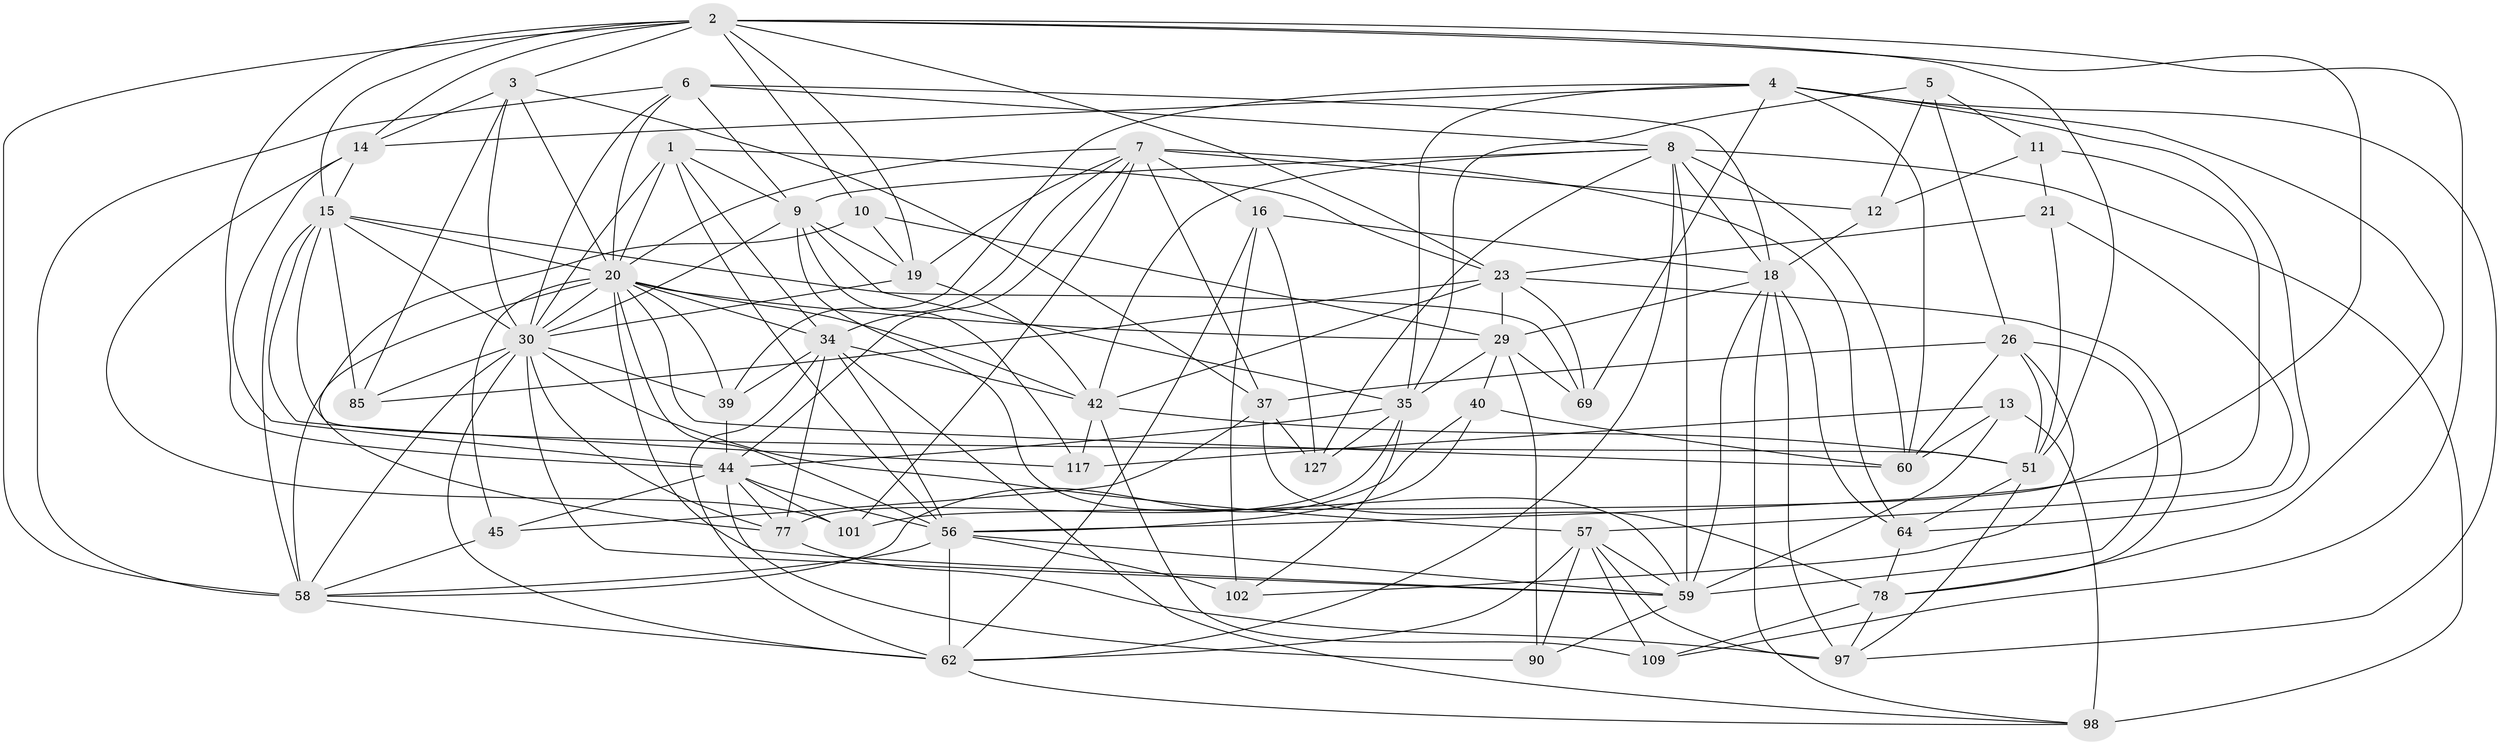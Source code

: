 // original degree distribution, {4: 1.0}
// Generated by graph-tools (version 1.1) at 2025/20/03/04/25 18:20:59]
// undirected, 52 vertices, 172 edges
graph export_dot {
graph [start="1"]
  node [color=gray90,style=filled];
  1 [super="+65+89"];
  2 [super="+32+43"];
  3 [super="+67"];
  4 [super="+63+132"];
  5;
  6 [super="+92"];
  7 [super="+17+27"];
  8 [super="+24+25"];
  9 [super="+106"];
  10;
  11;
  12;
  13;
  14 [super="+54"];
  15 [super="+61+71+80"];
  16 [super="+108"];
  18 [super="+41+49"];
  19 [super="+33"];
  20 [super="+38+96+22"];
  21;
  23 [super="+36+128"];
  26 [super="+125"];
  29 [super="+121+79"];
  30 [super="+76+83+75+91"];
  34 [super="+73+52"];
  35 [super="+47+68"];
  37 [super="+48"];
  39 [super="+112"];
  40;
  42 [super="+50+111"];
  44 [super="+81+53+55"];
  45;
  51 [super="+120"];
  56 [super="+95+93"];
  57 [super="+88+70"];
  58 [super="+118+107"];
  59 [super="+66+82+84"];
  60 [super="+129"];
  62 [super="+104+72+115"];
  64 [super="+94"];
  69;
  77 [super="+87"];
  78 [super="+114"];
  85;
  90;
  97 [super="+105"];
  98 [super="+103"];
  101;
  102;
  109;
  117;
  127;
  1 -- 9;
  1 -- 34;
  1 -- 56;
  1 -- 23;
  1 -- 30 [weight=2];
  1 -- 20 [weight=2];
  2 -- 109;
  2 -- 19;
  2 -- 14;
  2 -- 15;
  2 -- 44;
  2 -- 58 [weight=2];
  2 -- 3;
  2 -- 101;
  2 -- 23;
  2 -- 10;
  2 -- 51;
  3 -- 85;
  3 -- 14;
  3 -- 37;
  3 -- 30;
  3 -- 20;
  4 -- 35;
  4 -- 78;
  4 -- 39;
  4 -- 97;
  4 -- 64;
  4 -- 69;
  4 -- 14;
  4 -- 60;
  5 -- 11;
  5 -- 12;
  5 -- 35;
  5 -- 26;
  6 -- 58;
  6 -- 20;
  6 -- 18;
  6 -- 9;
  6 -- 8;
  6 -- 30;
  7 -- 16 [weight=2];
  7 -- 101;
  7 -- 34;
  7 -- 19;
  7 -- 20;
  7 -- 37;
  7 -- 12;
  7 -- 44;
  7 -- 64;
  8 -- 59 [weight=3];
  8 -- 18;
  8 -- 98 [weight=2];
  8 -- 42;
  8 -- 9;
  8 -- 60;
  8 -- 62;
  8 -- 127;
  9 -- 117;
  9 -- 35;
  9 -- 19;
  9 -- 30;
  9 -- 59;
  10 -- 77;
  10 -- 19;
  10 -- 29;
  11 -- 12;
  11 -- 21;
  11 -- 56;
  12 -- 18;
  13 -- 98;
  13 -- 117;
  13 -- 59;
  13 -- 60;
  14 -- 101;
  14 -- 15;
  14 -- 44;
  15 -- 51 [weight=2];
  15 -- 117;
  15 -- 58;
  15 -- 85;
  15 -- 69;
  15 -- 30;
  15 -- 20;
  16 -- 18;
  16 -- 102;
  16 -- 127;
  16 -- 62;
  18 -- 64 [weight=2];
  18 -- 98;
  18 -- 29;
  18 -- 97;
  18 -- 59;
  19 -- 42;
  19 -- 30;
  20 -- 34;
  20 -- 42;
  20 -- 45;
  20 -- 30;
  20 -- 39;
  20 -- 58;
  20 -- 59;
  20 -- 60;
  20 -- 29;
  20 -- 56;
  21 -- 57;
  21 -- 23;
  21 -- 51;
  23 -- 78;
  23 -- 29;
  23 -- 69;
  23 -- 85;
  23 -- 42;
  26 -- 102;
  26 -- 37;
  26 -- 59;
  26 -- 60;
  26 -- 51;
  29 -- 69;
  29 -- 35;
  29 -- 90;
  29 -- 40;
  30 -- 77;
  30 -- 58;
  30 -- 85;
  30 -- 39;
  30 -- 62 [weight=2];
  30 -- 59;
  30 -- 57;
  34 -- 39 [weight=2];
  34 -- 77;
  34 -- 62;
  34 -- 98;
  34 -- 42;
  34 -- 56;
  35 -- 102;
  35 -- 77;
  35 -- 127;
  35 -- 44;
  37 -- 127;
  37 -- 78;
  37 -- 45;
  39 -- 44;
  40 -- 60;
  40 -- 56;
  40 -- 58;
  42 -- 109;
  42 -- 117;
  42 -- 51;
  44 -- 56;
  44 -- 45;
  44 -- 77;
  44 -- 90;
  44 -- 101;
  45 -- 58;
  51 -- 97;
  51 -- 64;
  56 -- 62;
  56 -- 102;
  56 -- 58;
  56 -- 59;
  57 -- 90;
  57 -- 59;
  57 -- 62 [weight=2];
  57 -- 109;
  57 -- 97;
  58 -- 62;
  59 -- 90;
  62 -- 98;
  64 -- 78;
  77 -- 97;
  78 -- 97;
  78 -- 109;
}
